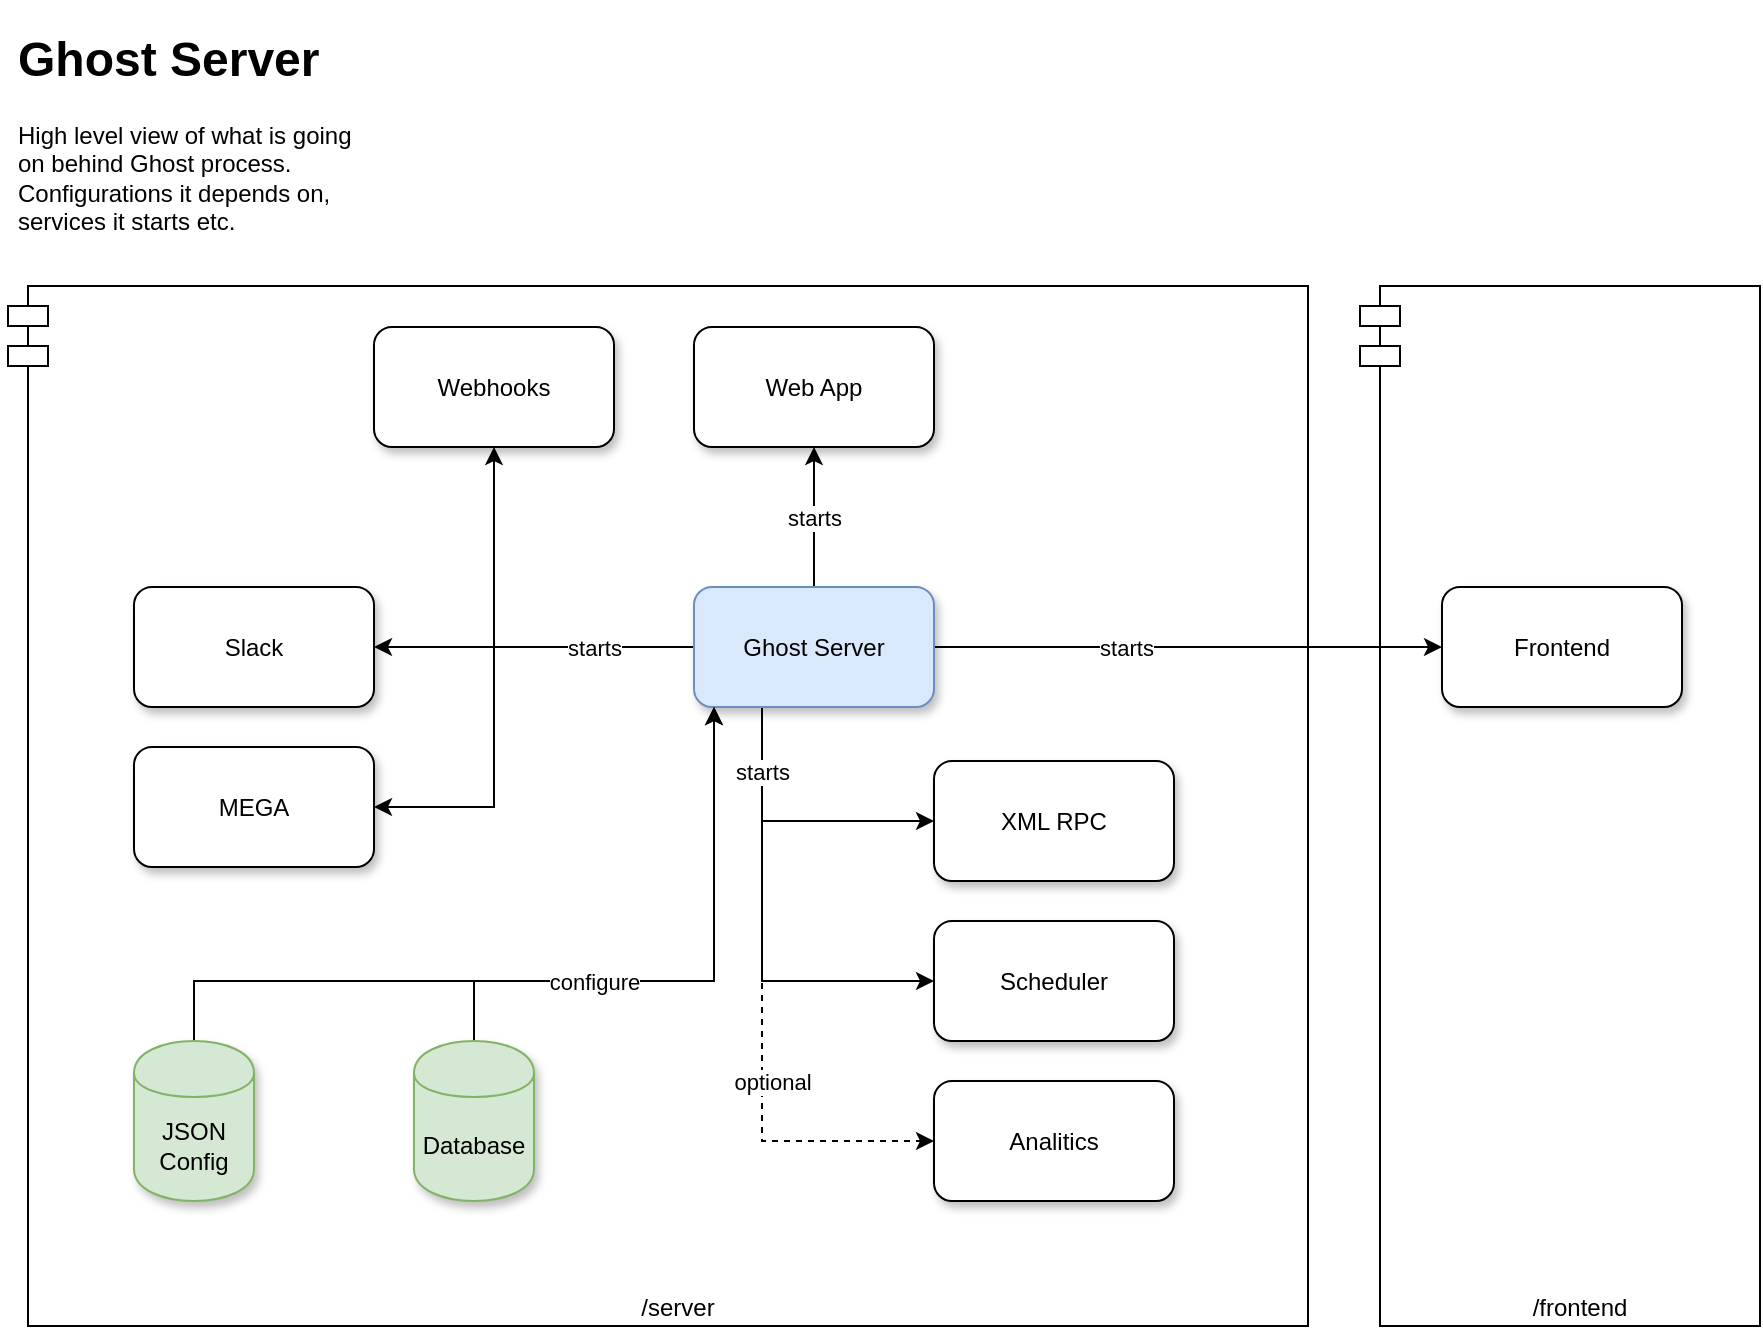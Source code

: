 <mxfile version="13.6.5" pages="7">
    <diagram id="6hGFLwfOUW9BJ-s0fimq" name="Ghost Server">
        <mxGraphModel dx="1190" dy="718" grid="1" gridSize="10" guides="1" tooltips="1" connect="1" arrows="1" fold="1" page="1" pageScale="1" pageWidth="1169" pageHeight="1654" math="1" shadow="0">
            <root>
                <mxCell id="0"/>
                <mxCell id="1" parent="0"/>
                <mxCell id="Ee4TZIyXvW2JWVN7nGGh-38" value="/frontend" style="shape=module;align=left;spacingLeft=20;align=center;verticalAlign=bottom;" vertex="1" parent="1">
                    <mxGeometry x="822" y="634" width="200" height="520" as="geometry"/>
                </mxCell>
                <mxCell id="Ee4TZIyXvW2JWVN7nGGh-37" value="/server" style="shape=module;align=left;spacingLeft=20;align=center;verticalAlign=bottom;horizontal=1;" vertex="1" parent="1">
                    <mxGeometry x="146" y="634" width="650" height="520" as="geometry"/>
                </mxCell>
                <mxCell id="4" style="edgeStyle=orthogonalEdgeStyle;rounded=0;orthogonalLoop=1;jettySize=auto;html=1;" parent="1" source="2" target="7" edge="1">
                    <mxGeometry relative="1" as="geometry">
                        <mxPoint x="559" y="724.5" as="targetPoint"/>
                    </mxGeometry>
                </mxCell>
                <mxCell id="Ee4TZIyXvW2JWVN7nGGh-39" value="starts" style="edgeLabel;html=1;align=center;verticalAlign=middle;resizable=0;points=[];" vertex="1" connectable="0" parent="4">
                    <mxGeometry x="-0.307" relative="1" as="geometry">
                        <mxPoint x="7.72" as="offset"/>
                    </mxGeometry>
                </mxCell>
                <mxCell id="20" style="edgeStyle=orthogonalEdgeStyle;rounded=0;orthogonalLoop=1;jettySize=auto;html=1;" parent="1" source="2" target="19" edge="1">
                    <mxGeometry relative="1" as="geometry"/>
                </mxCell>
                <mxCell id="21" value="starts" style="edgeStyle=orthogonalEdgeStyle;rounded=0;orthogonalLoop=1;jettySize=auto;html=1;entryX=0.5;entryY=1;entryDx=0;entryDy=0;" parent="1" source="2" target="11" edge="1">
                    <mxGeometry relative="1" as="geometry"/>
                </mxCell>
                <mxCell id="25" style="edgeStyle=orthogonalEdgeStyle;rounded=0;orthogonalLoop=1;jettySize=auto;html=1;entryX=0;entryY=0.5;entryDx=0;entryDy=0;" parent="1" source="2" target="24" edge="1">
                    <mxGeometry relative="1" as="geometry">
                        <Array as="points">
                            <mxPoint x="523" y="901.5"/>
                        </Array>
                    </mxGeometry>
                </mxCell>
                <mxCell id="27" style="edgeStyle=orthogonalEdgeStyle;rounded=0;orthogonalLoop=1;jettySize=auto;html=1;" parent="1" source="2" target="26" edge="1">
                    <mxGeometry relative="1" as="geometry"/>
                </mxCell>
                <mxCell id="29" value="starts" style="edgeStyle=orthogonalEdgeStyle;rounded=0;orthogonalLoop=1;jettySize=auto;html=1;entryX=1;entryY=0.5;entryDx=0;entryDy=0;" parent="1" source="2" target="28" edge="1">
                    <mxGeometry x="-0.583" relative="1" as="geometry">
                        <Array as="points">
                            <mxPoint x="389" y="814.5"/>
                            <mxPoint x="389" y="894.5"/>
                        </Array>
                        <mxPoint as="offset"/>
                    </mxGeometry>
                </mxCell>
                <mxCell id="33" style="edgeStyle=orthogonalEdgeStyle;rounded=0;orthogonalLoop=1;jettySize=auto;html=1;entryX=0;entryY=0.5;entryDx=0;entryDy=0;" parent="1" source="2" target="32" edge="1">
                    <mxGeometry relative="1" as="geometry">
                        <Array as="points">
                            <mxPoint x="523" y="981.5"/>
                        </Array>
                    </mxGeometry>
                </mxCell>
                <mxCell id="34" value="starts" style="edgeStyle=orthogonalEdgeStyle;rounded=0;orthogonalLoop=1;jettySize=auto;html=1;entryX=0;entryY=0.5;entryDx=0;entryDy=0;dashed=1;" parent="1" source="2" target="36" edge="1">
                    <mxGeometry x="-0.789" relative="1" as="geometry">
                        <mxPoint x="749" y="984.5" as="targetPoint"/>
                        <Array as="points">
                            <mxPoint x="523" y="1061.5"/>
                        </Array>
                        <mxPoint as="offset"/>
                    </mxGeometry>
                </mxCell>
                <mxCell id="35" value="optional" style="edgeLabel;html=1;align=center;verticalAlign=middle;resizable=0;points=[];" parent="34" vertex="1" connectable="0">
                    <mxGeometry x="0.42" y="3" relative="1" as="geometry">
                        <mxPoint x="2" y="-28.24" as="offset"/>
                    </mxGeometry>
                </mxCell>
                <mxCell id="2" value="Ghost Server" style="rounded=1;whiteSpace=wrap;html=1;shadow=1;comic=0;glass=0;fillColor=#dae8fc;strokeColor=#6c8ebf;" parent="1" vertex="1">
                    <mxGeometry x="489" y="784.5" width="120" height="60" as="geometry"/>
                </mxCell>
                <UserObject label="Frontend" link="data:page/id,UFLmCO15Q9zi7_ftlQIg" id="7">
                    <mxCell style="rounded=1;whiteSpace=wrap;html=1;shadow=1;" parent="1" vertex="1">
                        <mxGeometry x="863" y="784.5" width="120" height="60" as="geometry"/>
                    </mxCell>
                </UserObject>
                <UserObject label="Web App" link="data:page/id,0re-TScnrg3i2gEFAruG" id="11">
                    <mxCell style="rounded=1;whiteSpace=wrap;html=1;shadow=1;" parent="1" vertex="1">
                        <mxGeometry x="489" y="654.5" width="120" height="60" as="geometry"/>
                    </mxCell>
                </UserObject>
                <mxCell id="23" style="edgeStyle=orthogonalEdgeStyle;rounded=0;orthogonalLoop=1;jettySize=auto;html=1;" parent="1" source="17" target="2" edge="1">
                    <mxGeometry relative="1" as="geometry">
                        <Array as="points">
                            <mxPoint x="379" y="981.5"/>
                            <mxPoint x="499" y="981.5"/>
                        </Array>
                    </mxGeometry>
                </mxCell>
                <UserObject label="Database&lt;br&gt;" link="data:page/id,OxO4R8ADJZdM64jq0jgW" id="17">
                    <mxCell style="shape=cylinder;whiteSpace=wrap;html=1;boundedLbl=1;backgroundOutline=1;rounded=1;shadow=1;glass=0;comic=0;fillColor=#d5e8d4;strokeColor=#82b366;" parent="1" vertex="1">
                        <mxGeometry x="349" y="1011.5" width="60" height="80" as="geometry"/>
                    </mxCell>
                </UserObject>
                <mxCell id="19" value="Webhooks" style="rounded=1;whiteSpace=wrap;html=1;shadow=1;glass=0;comic=0;" parent="1" vertex="1">
                    <mxGeometry x="329" y="654.5" width="120" height="60" as="geometry"/>
                </mxCell>
                <object label="XML RPC" something="this is value" asdfasdf="rrrrrrrrrrrrr12" id="24">
                    <mxCell style="rounded=1;whiteSpace=wrap;html=1;shadow=1;glass=0;comic=0;" parent="1" vertex="1">
                        <mxGeometry x="609" y="871.5" width="120" height="60" as="geometry"/>
                    </mxCell>
                </object>
                <mxCell id="26" value="Slack" style="rounded=1;whiteSpace=wrap;html=1;shadow=1;glass=0;comic=0;" parent="1" vertex="1">
                    <mxGeometry x="209" y="784.5" width="120" height="60" as="geometry"/>
                </mxCell>
                <mxCell id="28" value="MEGA" style="rounded=1;whiteSpace=wrap;html=1;shadow=1;glass=0;comic=0;" parent="1" vertex="1">
                    <mxGeometry x="209" y="864.5" width="120" height="60" as="geometry"/>
                </mxCell>
                <mxCell id="31" value="configure" style="edgeStyle=orthogonalEdgeStyle;rounded=0;orthogonalLoop=1;jettySize=auto;html=1;" parent="1" source="30" target="2" edge="1">
                    <mxGeometry x="0.077" relative="1" as="geometry">
                        <Array as="points">
                            <mxPoint x="239" y="981.5"/>
                            <mxPoint x="499" y="981.5"/>
                        </Array>
                        <mxPoint x="549" y="844.5" as="targetPoint"/>
                        <mxPoint as="offset"/>
                    </mxGeometry>
                </mxCell>
                <mxCell id="30" value="JSON Config" style="shape=cylinder;whiteSpace=wrap;html=1;boundedLbl=1;backgroundOutline=1;rounded=1;shadow=1;glass=0;comic=0;fillColor=#d5e8d4;strokeColor=#82b366;" parent="1" vertex="1">
                    <mxGeometry x="209" y="1011.5" width="60" height="80" as="geometry"/>
                </mxCell>
                <mxCell id="32" value="Scheduler" style="rounded=1;whiteSpace=wrap;html=1;shadow=1;glass=0;comic=0;" parent="1" vertex="1">
                    <mxGeometry x="609" y="951.5" width="120" height="60" as="geometry"/>
                </mxCell>
                <mxCell id="36" value="Analitics" style="rounded=1;whiteSpace=wrap;html=1;shadow=1;glass=0;comic=0;" parent="1" vertex="1">
                    <mxGeometry x="609" y="1031.5" width="120" height="60" as="geometry"/>
                </mxCell>
                <mxCell id="2_TRXo6bR65gcqMLYoBD-38" value="&lt;h1&gt;Ghost Server&amp;nbsp;&lt;/h1&gt;&lt;p&gt;High level view of what is going on behind Ghost process. Configurations it depends on, services it starts etc.&lt;/p&gt;&lt;p&gt;.&lt;/p&gt;" style="text;html=1;strokeColor=none;fillColor=none;spacing=5;spacingTop=-20;whiteSpace=wrap;overflow=hidden;rounded=0;shadow=1;glass=0;comic=0;" parent="1" vertex="1">
                    <mxGeometry x="146" y="501" width="190" height="120" as="geometry"/>
                </mxCell>
            </root>
        </mxGraphModel>
    </diagram>
    <diagram id="0re-TScnrg3i2gEFAruG" name="Web App">
        <mxGraphModel dx="1190" dy="718" grid="1" gridSize="10" guides="1" tooltips="1" connect="1" arrows="1" fold="1" page="1" pageScale="1" pageWidth="1169" pageHeight="1654" background="none" math="0" shadow="0">
            <root>
                <mxCell id="g_Pk5co02SmgUgjOA1Wk-0"/>
                <mxCell id="g_Pk5co02SmgUgjOA1Wk-1" parent="g_Pk5co02SmgUgjOA1Wk-0"/>
                <mxCell id="MKcHbjZ_rWvG3aclOfxX-4" style="edgeStyle=orthogonalEdgeStyle;rounded=0;orthogonalLoop=1;jettySize=auto;html=1;entryX=0.443;entryY=1.022;entryDx=0;entryDy=0;entryPerimeter=0;" parent="g_Pk5co02SmgUgjOA1Wk-1" source="g_Pk5co02SmgUgjOA1Wk-2" target="MKcHbjZ_rWvG3aclOfxX-2" edge="1">
                    <mxGeometry relative="1" as="geometry">
                        <Array as="points">
                            <mxPoint x="530" y="191"/>
                        </Array>
                    </mxGeometry>
                </mxCell>
                <mxCell id="MKcHbjZ_rWvG3aclOfxX-5" style="edgeStyle=orthogonalEdgeStyle;rounded=0;orthogonalLoop=1;jettySize=auto;html=1;entryX=0.5;entryY=1;entryDx=0;entryDy=0;" parent="g_Pk5co02SmgUgjOA1Wk-1" source="g_Pk5co02SmgUgjOA1Wk-2" target="MKcHbjZ_rWvG3aclOfxX-3" edge="1">
                    <mxGeometry relative="1" as="geometry"/>
                </mxCell>
                <mxCell id="MKcHbjZ_rWvG3aclOfxX-15" style="edgeStyle=orthogonalEdgeStyle;rounded=0;orthogonalLoop=1;jettySize=auto;html=1;exitX=0;exitY=0.5;exitDx=0;exitDy=0;entryX=0.5;entryY=1;entryDx=0;entryDy=0;" parent="g_Pk5co02SmgUgjOA1Wk-1" source="g_Pk5co02SmgUgjOA1Wk-2" target="MKcHbjZ_rWvG3aclOfxX-7" edge="1">
                    <mxGeometry relative="1" as="geometry"/>
                </mxCell>
                <mxCell id="g_Pk5co02SmgUgjOA1Wk-2" value="Backend host" style="rounded=1;whiteSpace=wrap;html=1;shadow=1;" parent="g_Pk5co02SmgUgjOA1Wk-1" vertex="1">
                    <mxGeometry x="480" y="240" width="120" height="60" as="geometry"/>
                </mxCell>
                <mxCell id="MKcHbjZ_rWvG3aclOfxX-11" style="edgeStyle=orthogonalEdgeStyle;rounded=0;orthogonalLoop=1;jettySize=auto;html=1;" parent="g_Pk5co02SmgUgjOA1Wk-1" source="g_Pk5co02SmgUgjOA1Wk-3" target="MKcHbjZ_rWvG3aclOfxX-12" edge="1">
                    <mxGeometry relative="1" as="geometry">
                        <mxPoint x="680" y="540" as="targetPoint"/>
                    </mxGeometry>
                </mxCell>
                <mxCell id="MKcHbjZ_rWvG3aclOfxX-14" style="edgeStyle=orthogonalEdgeStyle;rounded=0;orthogonalLoop=1;jettySize=auto;html=1;entryX=0.5;entryY=1;entryDx=0;entryDy=0;" parent="g_Pk5co02SmgUgjOA1Wk-1" source="g_Pk5co02SmgUgjOA1Wk-3" target="MKcHbjZ_rWvG3aclOfxX-13" edge="1">
                    <mxGeometry relative="1" as="geometry"/>
                </mxCell>
                <mxCell id="g_Pk5co02SmgUgjOA1Wk-3" value="Frontend host" style="rounded=1;whiteSpace=wrap;html=1;shadow=1;" parent="g_Pk5co02SmgUgjOA1Wk-1" vertex="1">
                    <mxGeometry x="480" y="510" width="120" height="60" as="geometry"/>
                </mxCell>
                <mxCell id="MKcHbjZ_rWvG3aclOfxX-2" value="API" style="rounded=1;whiteSpace=wrap;html=1;shadow=1;glass=0;comic=0;" parent="g_Pk5co02SmgUgjOA1Wk-1" vertex="1">
                    <mxGeometry x="480" y="140" width="120" height="60" as="geometry"/>
                </mxCell>
                <mxCell id="MKcHbjZ_rWvG3aclOfxX-3" value="/.well-known" style="rounded=1;whiteSpace=wrap;html=1;shadow=1;glass=0;comic=0;" parent="g_Pk5co02SmgUgjOA1Wk-1" vertex="1">
                    <mxGeometry x="640" y="140" width="120" height="60" as="geometry"/>
                </mxCell>
                <mxCell id="MKcHbjZ_rWvG3aclOfxX-7" value="Session" style="rounded=1;whiteSpace=wrap;html=1;shadow=1;glass=0;comic=0;" parent="g_Pk5co02SmgUgjOA1Wk-1" vertex="1">
                    <mxGeometry x="320" y="140" width="120" height="60" as="geometry"/>
                </mxCell>
                <mxCell id="MKcHbjZ_rWvG3aclOfxX-12" value="Memebers" style="rounded=1;whiteSpace=wrap;html=1;" parent="g_Pk5co02SmgUgjOA1Wk-1" vertex="1">
                    <mxGeometry x="320" y="440" width="120" height="60" as="geometry"/>
                </mxCell>
                <mxCell id="MKcHbjZ_rWvG3aclOfxX-13" value="Site" style="rounded=1;whiteSpace=wrap;html=1;shadow=1;glass=0;comic=0;" parent="g_Pk5co02SmgUgjOA1Wk-1" vertex="1">
                    <mxGeometry x="640" y="440" width="120" height="60" as="geometry"/>
                </mxCell>
                <mxCell id="MKcHbjZ_rWvG3aclOfxX-16" value="&lt;h1&gt;Web App&lt;/h1&gt;&lt;p&gt;Set of express apps and middlewares hosting backend and frontend endpoints.&lt;/p&gt;" style="text;html=1;strokeColor=none;fillColor=none;spacing=5;spacingTop=-20;whiteSpace=wrap;overflow=hidden;rounded=0;shadow=1;glass=0;comic=0;" parent="g_Pk5co02SmgUgjOA1Wk-1" vertex="1">
                    <mxGeometry x="90" y="40" width="190" height="120" as="geometry"/>
                </mxCell>
            </root>
        </mxGraphModel>
    </diagram>
    <diagram id="UFLmCO15Q9zi7_ftlQIg" name="Frontend">
        <mxGraphModel dx="1190" dy="718" grid="0" gridSize="10" guides="1" tooltips="1" connect="1" arrows="1" fold="1" page="1" pageScale="1" pageWidth="1169" pageHeight="1654" math="0" shadow="0">
            <root>
                <mxCell id="-2ogQ-mcpYfprKZNykps-0"/>
                <mxCell id="-2ogQ-mcpYfprKZNykps-1" parent="-2ogQ-mcpYfprKZNykps-0"/>
                <UserObject label="Frontend" id="aiain1LydSn6yQZjgKEf-1">
                    <mxCell style="shape=module;align=left;spacingLeft=20;align=center;verticalAlign=top;" parent="-2ogQ-mcpYfprKZNykps-1" vertex="1">
                        <mxGeometry x="92" y="79" width="780" height="635" as="geometry"/>
                    </mxCell>
                </UserObject>
                <mxCell id="tUIy4McTz6vlUWnCyGM8-0" value="Apps (legacy)" style="rounded=1;whiteSpace=wrap;html=1;shadow=1;glass=0;comic=0;fillColor=#f5f5f5;strokeColor=#666666;fontColor=#333333;" parent="-2ogQ-mcpYfprKZNykps-1" vertex="1">
                    <mxGeometry x="130" y="630" width="120" height="60" as="geometry"/>
                </mxCell>
                <mxCell id="tUIy4McTz6vlUWnCyGM8-1" value="Theme Helpers" style="rounded=1;whiteSpace=wrap;html=1;shadow=1;glass=0;comic=0;" parent="-2ogQ-mcpYfprKZNykps-1" vertex="1">
                    <mxGeometry x="320" y="429" width="120" height="60" as="geometry"/>
                </mxCell>
                <mxCell id="tUIy4McTz6vlUWnCyGM8-2" value="Meta Data" style="rounded=1;whiteSpace=wrap;html=1;shadow=1;glass=0;comic=0;" parent="-2ogQ-mcpYfprKZNykps-1" vertex="1">
                    <mxGeometry x="320" y="328" width="120" height="60" as="geometry"/>
                </mxCell>
                <mxCell id="0vkX5XUgLVxQ25lSlyxC-1" style="edgeStyle=none;rounded=0;orthogonalLoop=1;jettySize=auto;html=1;endArrow=blockThin;endFill=1;strokeColor=#000000;" parent="-2ogQ-mcpYfprKZNykps-1" source="tUIy4McTz6vlUWnCyGM8-3" target="tUIy4McTz6vlUWnCyGM8-5" edge="1">
                    <mxGeometry relative="1" as="geometry"/>
                </mxCell>
                <UserObject label="Routing" link="data:page/id,C_X4WGgB-nsR-dm9dDzN" id="tUIy4McTz6vlUWnCyGM8-3">
                    <mxCell style="rounded=1;whiteSpace=wrap;html=1;shadow=1;glass=0;comic=0;" parent="-2ogQ-mcpYfprKZNykps-1" vertex="1">
                        <mxGeometry x="320" y="228" width="120" height="60" as="geometry"/>
                    </mxCell>
                </UserObject>
                <mxCell id="tUIy4McTz6vlUWnCyGM8-4" value="RSS" style="rounded=1;whiteSpace=wrap;html=1;shadow=1;glass=0;comic=0;" parent="-2ogQ-mcpYfprKZNykps-1" vertex="1">
                    <mxGeometry x="320" y="529" width="120" height="60" as="geometry"/>
                </mxCell>
                <mxCell id="0vkX5XUgLVxQ25lSlyxC-0" style="orthogonalLoop=1;jettySize=auto;html=1;endArrow=blockThin;endFill=1;rounded=0;strokeColor=#000000;" parent="-2ogQ-mcpYfprKZNykps-1" source="tUIy4McTz6vlUWnCyGM8-5" target="tUIy4McTz6vlUWnCyGM8-3" edge="1">
                    <mxGeometry relative="1" as="geometry"/>
                </mxCell>
                <mxCell id="tUIy4McTz6vlUWnCyGM8-5" value="URL Services" style="rounded=1;whiteSpace=wrap;html=1;shadow=1;glass=0;comic=0;" parent="-2ogQ-mcpYfprKZNykps-1" vertex="1">
                    <mxGeometry x="320" y="127" width="120" height="60" as="geometry"/>
                </mxCell>
                <mxCell id="BLvhViQUQS_d1v95HY8_-0" value="Sitemaps" style="rounded=1;whiteSpace=wrap;html=1;shadow=1;glass=0;comic=0;" parent="-2ogQ-mcpYfprKZNykps-1" vertex="1">
                    <mxGeometry x="320" y="630" width="120" height="60" as="geometry"/>
                </mxCell>
            </root>
        </mxGraphModel>
    </diagram>
    <diagram id="C_X4WGgB-nsR-dm9dDzN" name="Frontend.Routing">
        <mxGraphModel dx="1983" dy="1197" grid="0" gridSize="10" guides="1" tooltips="1" connect="1" arrows="1" fold="1" page="1" pageScale="1" pageWidth="1654" pageHeight="2336" math="0" shadow="0">
            <root>
                <mxCell id="RekACJvsXuy1EvEqW2vo-0"/>
                <mxCell id="RekACJvsXuy1EvEqW2vo-1" parent="RekACJvsXuy1EvEqW2vo-0"/>
                <mxCell id="1wqZQeD_Wqx-TBvpCGZq-1" value="Frongend.Routing" style="shape=module;align=left;spacingLeft=20;align=center;verticalAlign=top;fontStyle=1" parent="RekACJvsXuy1EvEqW2vo-1" vertex="1">
                    <mxGeometry x="260" y="537" width="1270" height="1053" as="geometry"/>
                </mxCell>
                <mxCell id="WQ7NFyPyE_2X4FJk83Yj-10" value="Controllers" style="shape=module;align=left;spacingLeft=20;align=center;verticalAlign=top;dashed=1;fontStyle=1" parent="RekACJvsXuy1EvEqW2vo-1" vertex="1">
                    <mxGeometry x="1140" y="563.5" width="340" height="1000" as="geometry"/>
                </mxCell>
                <mxCell id="WQ7NFyPyE_2X4FJk83Yj-1" value="channel" style="rounded=1;whiteSpace=wrap;html=1;fontStyle=1" parent="RekACJvsXuy1EvEqW2vo-1" vertex="1">
                    <mxGeometry x="1180" y="1300" width="260" height="110" as="geometry"/>
                </mxCell>
                <mxCell id="WQ7NFyPyE_2X4FJk83Yj-2" value="collection" style="rounded=1;whiteSpace=wrap;html=1;fontStyle=1" parent="RekACJvsXuy1EvEqW2vo-1" vertex="1">
                    <mxGeometry x="1180" y="1020" width="260" height="110" as="geometry"/>
                </mxCell>
                <mxCell id="WQ7NFyPyE_2X4FJk83Yj-3" value="entry" style="rounded=1;whiteSpace=wrap;html=1;fontStyle=1" parent="RekACJvsXuy1EvEqW2vo-1" vertex="1">
                    <mxGeometry x="1180" y="1160" width="260" height="110" as="geometry"/>
                </mxCell>
                <mxCell id="WQ7NFyPyE_2X4FJk83Yj-4" value="preview" style="rounded=1;whiteSpace=wrap;html=1;fontStyle=1" parent="RekACJvsXuy1EvEqW2vo-1" vertex="1">
                    <mxGeometry x="1180" y="740" width="260" height="110" as="geometry"/>
                </mxCell>
                <mxCell id="WQ7NFyPyE_2X4FJk83Yj-5" value="static" style="rounded=1;whiteSpace=wrap;html=1;fontStyle=1" parent="RekACJvsXuy1EvEqW2vo-1" vertex="1">
                    <mxGeometry x="1180" y="880" width="260" height="110" as="geometry"/>
                </mxCell>
                <mxCell id="WQ7NFyPyE_2X4FJk83Yj-6" value="rss&lt;span style=&quot;font-weight: normal&quot;&gt;&lt;br&gt;&lt;/span&gt;" style="rounded=1;whiteSpace=wrap;html=1;fontStyle=1" parent="RekACJvsXuy1EvEqW2vo-1" vertex="1">
                    <mxGeometry x="1180" y="1430" width="260" height="110" as="geometry"/>
                </mxCell>
                <mxCell id="WQ7NFyPyE_2X4FJk83Yj-7" value="unsubscribe" style="rounded=1;whiteSpace=wrap;html=1;fontStyle=1" parent="RekACJvsXuy1EvEqW2vo-1" vertex="1">
                    <mxGeometry x="1180" y="600" width="260" height="110" as="geometry"/>
                </mxCell>
                <mxCell id="WQ7NFyPyE_2X4FJk83Yj-11" value="Routers &#10;          EventEmmiter classes with instances of Express Routers" style="shape=module;align=right;spacingLeft=20;align=center;verticalAlign=top;dashed=1;fontStyle=1" parent="RekACJvsXuy1EvEqW2vo-1" vertex="1">
                    <mxGeometry x="300" y="563.5" width="640" height="1000" as="geometry"/>
                </mxCell>
                <mxCell id="WQ7NFyPyE_2X4FJk83Yj-13" style="edgeStyle=orthogonalEdgeStyle;rounded=0;orthogonalLoop=1;jettySize=auto;html=1;entryX=0;entryY=0.5;entryDx=0;entryDy=0;endArrow=blockThin;endFill=1;curved=1;" parent="RekACJvsXuy1EvEqW2vo-1" source="WQ7NFyPyE_2X4FJk83Yj-12" target="WQ7NFyPyE_2X4FJk83Yj-3" edge="1">
                    <mxGeometry relative="1" as="geometry"/>
                </mxCell>
                <mxCell id="tBC1Q4bOPodAJbTdn5lm-6" style="edgeStyle=orthogonalEdgeStyle;curved=1;rounded=0;orthogonalLoop=1;jettySize=auto;html=1;entryX=0;entryY=0.5;entryDx=0;entryDy=0;exitX=0;exitY=0.5;exitDx=0;exitDy=0;" parent="RekACJvsXuy1EvEqW2vo-1" source="WQ7NFyPyE_2X4FJk83Yj-12" target="qBjRENf8I2q7FmzrQZSH-5" edge="1">
                    <mxGeometry relative="1" as="geometry">
                        <mxPoint x="240" y="1360" as="targetPoint"/>
                        <Array as="points">
                            <mxPoint x="290" y="1215"/>
                            <mxPoint x="290" y="1355"/>
                        </Array>
                    </mxGeometry>
                </mxCell>
                <mxCell id="tBC1Q4bOPodAJbTdn5lm-11" style="edgeStyle=orthogonalEdgeStyle;curved=1;rounded=0;orthogonalLoop=1;jettySize=auto;html=1;dashed=1;entryX=0.75;entryY=1;entryDx=0;entryDy=0;" parent="RekACJvsXuy1EvEqW2vo-1" source="WQ7NFyPyE_2X4FJk83Yj-12" target="tBC1Q4bOPodAJbTdn5lm-7" edge="1">
                    <mxGeometry relative="1" as="geometry">
                        <mxPoint x="860" y="380" as="targetPoint"/>
                    </mxGeometry>
                </mxCell>
                <mxCell id="WQ7NFyPyE_2X4FJk83Yj-12" value="Static Pages" style="rounded=1;whiteSpace=wrap;html=1;fontStyle=1" parent="RekACJvsXuy1EvEqW2vo-1" vertex="1">
                    <mxGeometry x="340" y="1160" width="260" height="110" as="geometry"/>
                </mxCell>
                <mxCell id="WQ7NFyPyE_2X4FJk83Yj-18" style="edgeStyle=orthogonalEdgeStyle;rounded=0;orthogonalLoop=1;jettySize=auto;html=1;exitX=1;exitY=0.5;exitDx=0;exitDy=0;entryX=0;entryY=0.5;entryDx=0;entryDy=0;endArrow=blockThin;endFill=1;" parent="RekACJvsXuy1EvEqW2vo-1" source="WQ7NFyPyE_2X4FJk83Yj-14" target="WQ7NFyPyE_2X4FJk83Yj-5" edge="1">
                    <mxGeometry relative="1" as="geometry"/>
                </mxCell>
                <mxCell id="qBjRENf8I2q7FmzrQZSH-39" style="edgeStyle=orthogonalEdgeStyle;curved=1;rounded=0;orthogonalLoop=1;jettySize=auto;html=1;entryX=0.5;entryY=0;entryDx=0;entryDy=0;endArrow=block;endFill=1;strokeColor=#000000;" parent="RekACJvsXuy1EvEqW2vo-1" source="WQ7NFyPyE_2X4FJk83Yj-14" target="qBjRENf8I2q7FmzrQZSH-2" edge="1">
                    <mxGeometry relative="1" as="geometry"/>
                </mxCell>
                <mxCell id="tBC1Q4bOPodAJbTdn5lm-12" style="edgeStyle=orthogonalEdgeStyle;curved=1;rounded=0;orthogonalLoop=1;jettySize=auto;html=1;entryX=0;entryY=1;entryDx=0;entryDy=0;dashed=1;" parent="RekACJvsXuy1EvEqW2vo-1" source="WQ7NFyPyE_2X4FJk83Yj-14" target="tBC1Q4bOPodAJbTdn5lm-8" edge="1">
                    <mxGeometry relative="1" as="geometry"/>
                </mxCell>
                <mxCell id="WQ7NFyPyE_2X4FJk83Yj-14" value="Static Routes&lt;br&gt;&lt;hr&gt;&lt;span style=&quot;font-weight: normal&quot;&gt;Mounts routes based on routes.yaml&amp;nbsp;&lt;/span&gt;routes &lt;span style=&quot;font-weight: normal&quot;&gt;configuration&lt;/span&gt;" style="rounded=1;whiteSpace=wrap;html=1;fontStyle=1" parent="RekACJvsXuy1EvEqW2vo-1" vertex="1">
                    <mxGeometry x="340" y="880" width="260" height="110" as="geometry"/>
                </mxCell>
                <mxCell id="qBjRENf8I2q7FmzrQZSH-1" style="edgeStyle=none;rounded=0;orthogonalLoop=1;jettySize=auto;html=1;endArrow=blockThin;endFill=1;strokeColor=#000000;" parent="RekACJvsXuy1EvEqW2vo-1" source="qBjRENf8I2q7FmzrQZSH-0" target="WQ7NFyPyE_2X4FJk83Yj-4" edge="1">
                    <mxGeometry relative="1" as="geometry"/>
                </mxCell>
                <mxCell id="qBjRENf8I2q7FmzrQZSH-0" value="Preview&lt;br class=&quot;Apple-interchange-newline&quot;&gt;&lt;hr&gt;&lt;span style=&quot;font-weight: normal&quot;&gt;handles&amp;nbsp;&lt;/span&gt;/p/:uuid/&lt;span style=&quot;font-weight: normal&quot;&gt;&amp;nbsp;routes for post previews&lt;/span&gt;" style="rounded=1;whiteSpace=wrap;html=1;fontStyle=1" parent="RekACJvsXuy1EvEqW2vo-1" vertex="1">
                    <mxGeometry x="340" y="740" width="260" height="110" as="geometry"/>
                </mxCell>
                <mxCell id="qBjRENf8I2q7FmzrQZSH-37" style="rounded=0;orthogonalLoop=1;jettySize=auto;html=1;endArrow=blockThin;endFill=1;strokeColor=#000000;" parent="RekACJvsXuy1EvEqW2vo-1" source="qBjRENf8I2q7FmzrQZSH-2" target="WQ7NFyPyE_2X4FJk83Yj-6" edge="1">
                    <mxGeometry relative="1" as="geometry"/>
                </mxCell>
                <mxCell id="qBjRENf8I2q7FmzrQZSH-2" value="RSS&lt;br class=&quot;Apple-interchange-newline&quot;&gt;&lt;hr&gt;&lt;span style=&quot;font-weight: normal&quot;&gt;handles&amp;nbsp;&lt;/span&gt;/rss/&lt;span style=&quot;font-weight: normal&quot;&gt;&amp;nbsp;routes assigned to collections/taxonomies/static routes&lt;br&gt;&lt;/span&gt;" style="rounded=1;whiteSpace=wrap;html=1;fontStyle=1" parent="RekACJvsXuy1EvEqW2vo-1" vertex="1">
                    <mxGeometry x="650" y="1430" width="260" height="110" as="geometry"/>
                </mxCell>
                <mxCell id="qBjRENf8I2q7FmzrQZSH-40" style="edgeStyle=orthogonalEdgeStyle;curved=1;rounded=0;orthogonalLoop=1;jettySize=auto;html=1;endArrow=block;endFill=1;strokeColor=#000000;" parent="RekACJvsXuy1EvEqW2vo-1" source="qBjRENf8I2q7FmzrQZSH-5" target="qBjRENf8I2q7FmzrQZSH-2" edge="1">
                    <mxGeometry relative="1" as="geometry"/>
                </mxCell>
                <mxCell id="tBC1Q4bOPodAJbTdn5lm-13" style="edgeStyle=orthogonalEdgeStyle;curved=1;rounded=0;orthogonalLoop=1;jettySize=auto;html=1;dashed=1;entryX=0;entryY=1;entryDx=0;entryDy=0;" parent="RekACJvsXuy1EvEqW2vo-1" source="qBjRENf8I2q7FmzrQZSH-5" target="tBC1Q4bOPodAJbTdn5lm-8" edge="1">
                    <mxGeometry relative="1" as="geometry">
                        <mxPoint x="860" y="380" as="targetPoint"/>
                    </mxGeometry>
                </mxCell>
                <mxCell id="qBjRENf8I2q7FmzrQZSH-5" value="Taxonomy&lt;br class=&quot;Apple-interchange-newline&quot;&gt;&lt;hr&gt;&lt;span style=&quot;font-weight: normal&quot;&gt;Mounts routes based on routes.yaml&amp;nbsp;&lt;/span&gt;taxonomies&amp;nbsp;&lt;span style=&quot;font-weight: normal&quot;&gt;configuration&lt;/span&gt;" style="rounded=1;whiteSpace=wrap;html=1;fontStyle=1" parent="RekACJvsXuy1EvEqW2vo-1" vertex="1">
                    <mxGeometry x="340" y="1300" width="260" height="110" as="geometry"/>
                </mxCell>
                <mxCell id="qBjRENf8I2q7FmzrQZSH-7" style="edgeStyle=none;rounded=0;orthogonalLoop=1;jettySize=auto;html=1;endArrow=blockThin;endFill=1;strokeColor=#000000;" parent="RekACJvsXuy1EvEqW2vo-1" source="qBjRENf8I2q7FmzrQZSH-6" target="WQ7NFyPyE_2X4FJk83Yj-7" edge="1">
                    <mxGeometry relative="1" as="geometry"/>
                </mxCell>
                <mxCell id="qBjRENf8I2q7FmzrQZSH-38" style="edgeStyle=orthogonalEdgeStyle;rounded=0;orthogonalLoop=1;jettySize=auto;html=1;entryX=0.5;entryY=0;entryDx=0;entryDy=0;endArrow=block;endFill=1;strokeColor=#000000;curved=1;" parent="RekACJvsXuy1EvEqW2vo-1" source="qBjRENf8I2q7FmzrQZSH-8" target="qBjRENf8I2q7FmzrQZSH-2" edge="1">
                    <mxGeometry relative="1" as="geometry"/>
                </mxCell>
                <mxCell id="qBjRENf8I2q7FmzrQZSH-8" value="Collection&lt;br class=&quot;Apple-interchange-newline&quot;&gt;&lt;hr&gt;&lt;span style=&quot;font-weight: normal&quot;&gt;Mounts routes based on routes.yaml&amp;nbsp;&lt;/span&gt;collections&amp;nbsp;&lt;span style=&quot;font-weight: normal&quot;&gt;configuration&lt;/span&gt;" style="rounded=1;whiteSpace=wrap;html=1;fontStyle=1" parent="RekACJvsXuy1EvEqW2vo-1" vertex="1">
                    <mxGeometry x="340" y="1020" width="260" height="110" as="geometry"/>
                </mxCell>
                <mxCell id="qBjRENf8I2q7FmzrQZSH-17" value="&lt;b&gt;&lt;font style=&quot;font-size: 21px&quot;&gt;Complete legend&lt;/font&gt;&lt;/b&gt;" style="shape=note;whiteSpace=wrap;html=1;size=14;verticalAlign=top;align=left;spacingTop=-6;dashed=1;" parent="RekACJvsXuy1EvEqW2vo-1" vertex="1">
                    <mxGeometry x="30" y="537" width="200" height="433" as="geometry"/>
                </mxCell>
                <mxCell id="qBjRENf8I2q7FmzrQZSH-23" style="edgeStyle=orthogonalEdgeStyle;curved=1;rounded=0;orthogonalLoop=1;jettySize=auto;html=1;entryX=0;entryY=0.5;entryDx=0;entryDy=0;endArrow=blockThin;endFill=1;strokeColor=#000000;exitX=0;exitY=0.5;exitDx=0;exitDy=0;" parent="RekACJvsXuy1EvEqW2vo-1" source="qBjRENf8I2q7FmzrQZSH-0" target="WQ7NFyPyE_2X4FJk83Yj-14" edge="1">
                    <mxGeometry relative="1" as="geometry">
                        <Array as="points">
                            <mxPoint x="290" y="795"/>
                            <mxPoint x="290" y="935"/>
                        </Array>
                    </mxGeometry>
                </mxCell>
                <mxCell id="qBjRENf8I2q7FmzrQZSH-24" style="edgeStyle=orthogonalEdgeStyle;curved=1;rounded=0;orthogonalLoop=1;jettySize=auto;html=1;entryX=0;entryY=0.5;entryDx=0;entryDy=0;endArrow=blockThin;endFill=1;strokeColor=#000000;exitX=0;exitY=0.5;exitDx=0;exitDy=0;" parent="RekACJvsXuy1EvEqW2vo-1" source="qBjRENf8I2q7FmzrQZSH-8" target="WQ7NFyPyE_2X4FJk83Yj-12" edge="1">
                    <mxGeometry relative="1" as="geometry">
                        <Array as="points">
                            <mxPoint x="290" y="1075"/>
                            <mxPoint x="290" y="1215"/>
                        </Array>
                    </mxGeometry>
                </mxCell>
                <mxCell id="qBjRENf8I2q7FmzrQZSH-25" style="edgeStyle=orthogonalEdgeStyle;curved=1;rounded=0;orthogonalLoop=1;jettySize=auto;html=1;entryX=0;entryY=0.5;entryDx=0;entryDy=0;endArrow=blockThin;endFill=1;strokeColor=#000000;exitX=0;exitY=0.5;exitDx=0;exitDy=0;" parent="RekACJvsXuy1EvEqW2vo-1" source="WQ7NFyPyE_2X4FJk83Yj-14" target="qBjRENf8I2q7FmzrQZSH-8" edge="1">
                    <mxGeometry relative="1" as="geometry">
                        <Array as="points">
                            <mxPoint x="290" y="935"/>
                            <mxPoint x="290" y="1075"/>
                        </Array>
                    </mxGeometry>
                </mxCell>
                <mxCell id="qBjRENf8I2q7FmzrQZSH-27" style="edgeStyle=orthogonalEdgeStyle;curved=1;rounded=0;orthogonalLoop=1;jettySize=auto;html=1;entryX=0;entryY=0.5;entryDx=0;entryDy=0;endArrow=blockThin;endFill=1;strokeColor=#000000;exitX=0;exitY=0.5;exitDx=0;exitDy=0;" parent="RekACJvsXuy1EvEqW2vo-1" source="qBjRENf8I2q7FmzrQZSH-6" target="qBjRENf8I2q7FmzrQZSH-0" edge="1">
                    <mxGeometry relative="1" as="geometry">
                        <Array as="points">
                            <mxPoint x="290" y="655"/>
                            <mxPoint x="290" y="795"/>
                        </Array>
                    </mxGeometry>
                </mxCell>
                <mxCell id="qBjRENf8I2q7FmzrQZSH-32" style="edgeStyle=orthogonalEdgeStyle;curved=1;rounded=0;orthogonalLoop=1;jettySize=auto;html=1;entryX=0;entryY=0.5;entryDx=0;entryDy=0;endArrow=blockThin;endFill=1;strokeColor=#000000;exitX=0;exitY=0.5;exitDx=0;exitDy=0;" parent="RekACJvsXuy1EvEqW2vo-1" source="qBjRENf8I2q7FmzrQZSH-5" target="qBjRENf8I2q7FmzrQZSH-31" edge="1">
                    <mxGeometry relative="1" as="geometry">
                        <Array as="points">
                            <mxPoint x="290" y="1355"/>
                            <mxPoint x="290" y="1485"/>
                        </Array>
                    </mxGeometry>
                </mxCell>
                <mxCell id="tBC1Q4bOPodAJbTdn5lm-5" value="&lt;font style=&quot;font-size: 16px&quot;&gt;initializes routers one by one&lt;/font&gt;" style="edgeStyle=orthogonalEdgeStyle;curved=1;rounded=0;orthogonalLoop=1;jettySize=auto;html=1;" parent="RekACJvsXuy1EvEqW2vo-1" source="qBjRENf8I2q7FmzrQZSH-18" target="qBjRENf8I2q7FmzrQZSH-6" edge="1">
                    <mxGeometry x="-0.455" relative="1" as="geometry">
                        <mxPoint as="offset"/>
                    </mxGeometry>
                </mxCell>
                <mxCell id="qBjRENf8I2q7FmzrQZSH-18" value="Bootstrap&lt;br&gt;&lt;hr&gt;&lt;span style=&quot;font-weight: normal&quot;&gt;initialize + starts all routes&lt;/span&gt;" style="rounded=1;whiteSpace=wrap;html=1;fontStyle=1" parent="RekACJvsXuy1EvEqW2vo-1" vertex="1">
                    <mxGeometry x="340" y="380" width="260" height="110" as="geometry"/>
                </mxCell>
                <mxCell id="qBjRENf8I2q7FmzrQZSH-6" value="Unsubscribe&lt;br class=&quot;Apple-interchange-newline&quot;&gt;&lt;hr&gt;&lt;span style=&quot;font-weight: normal&quot;&gt;handles static&amp;nbsp;&lt;/span&gt;/unsubscribe/&lt;span style=&quot;font-weight: normal&quot;&gt;&amp;nbsp; route for members&lt;/span&gt;" style="rounded=1;whiteSpace=wrap;html=1;fontStyle=1" parent="RekACJvsXuy1EvEqW2vo-1" vertex="1">
                    <mxGeometry x="340" y="600" width="260" height="110" as="geometry"/>
                </mxCell>
                <mxCell id="qBjRENf8I2q7FmzrQZSH-31" value="Apps (legacy)" style="rounded=1;whiteSpace=wrap;html=1;fontStyle=1;fillColor=#f5f5f5;strokeColor=#666666;fontColor=#333333;" parent="RekACJvsXuy1EvEqW2vo-1" vertex="1">
                    <mxGeometry x="340" y="1430" width="260" height="110" as="geometry"/>
                </mxCell>
                <UserObject label="URL Services" link="data:page/id,YOJvxgon9z65qMP7UQmv" id="tBC1Q4bOPodAJbTdn5lm-7">
                    <mxCell style="rounded=1;whiteSpace=wrap;html=1;" parent="RekACJvsXuy1EvEqW2vo-1" vertex="1">
                        <mxGeometry x="670" y="240" width="203" height="110" as="geometry"/>
                    </mxCell>
                </UserObject>
                <mxCell id="tBC1Q4bOPodAJbTdn5lm-8" value="Sitemap" style="rounded=1;whiteSpace=wrap;html=1;" parent="RekACJvsXuy1EvEqW2vo-1" vertex="1">
                    <mxGeometry x="823" y="240" width="210" height="110" as="geometry"/>
                </mxCell>
                <UserObject label="&lt;font style=&quot;font-size: 16px&quot;&gt;emits '&lt;b&gt;router.created&lt;/b&gt;' event&lt;br&gt;when finished initializing&lt;br&gt;&lt;/font&gt;" id="tBC1Q4bOPodAJbTdn5lm-9">
                    <mxCell style="edgeStyle=orthogonalEdgeStyle;curved=1;rounded=0;orthogonalLoop=1;jettySize=auto;html=1;entryX=0.75;entryY=1;entryDx=0;entryDy=0;dashed=1;exitX=1;exitY=0.5;exitDx=0;exitDy=0;" parent="RekACJvsXuy1EvEqW2vo-1" source="qBjRENf8I2q7FmzrQZSH-8" target="tBC1Q4bOPodAJbTdn5lm-7" edge="1">
                        <mxGeometry x="0.896" y="-11" relative="1" as="geometry">
                            <mxPoint y="1" as="offset"/>
                        </mxGeometry>
                    </mxCell>
                </UserObject>
                <mxCell id="cnSx0iLZZQ_Tj-q_MjWv-0" value="" style="endArrow=none;dashed=1;html=1;" parent="RekACJvsXuy1EvEqW2vo-1" edge="1">
                    <mxGeometry width="50" height="50" relative="1" as="geometry">
                        <mxPoint x="40" y="635" as="sourcePoint"/>
                        <mxPoint x="90" y="585" as="targetPoint"/>
                    </mxGeometry>
                </mxCell>
                <mxCell id="cnSx0iLZZQ_Tj-q_MjWv-1" value="&lt;font style=&quot;font-size: 16px&quot;&gt;- component&lt;br&gt;&lt;/font&gt;" style="text;html=1;strokeColor=none;fillColor=none;align=center;verticalAlign=middle;whiteSpace=wrap;rounded=0;" parent="RekACJvsXuy1EvEqW2vo-1" vertex="1">
                    <mxGeometry x="100" y="650" width="130" height="20" as="geometry"/>
                </mxCell>
                <mxCell id="cnSx0iLZZQ_Tj-q_MjWv-2" value="" style="rounded=1;whiteSpace=wrap;html=1;" parent="RekACJvsXuy1EvEqW2vo-1" vertex="1">
                    <mxGeometry x="40" y="650" width="50" height="30" as="geometry"/>
                </mxCell>
                <mxCell id="cnSx0iLZZQ_Tj-q_MjWv-3" value="&lt;font style=&quot;font-size: 16px&quot;&gt;- emited event&lt;/font&gt;" style="text;html=1;strokeColor=none;fillColor=none;align=center;verticalAlign=middle;whiteSpace=wrap;rounded=0;" parent="RekACJvsXuy1EvEqW2vo-1" vertex="1">
                    <mxGeometry x="100" y="590" width="130" height="20" as="geometry"/>
                </mxCell>
                <mxCell id="cnSx0iLZZQ_Tj-q_MjWv-4" value="" style="endArrow=classic;html=1;entryX=0.4;entryY=0.423;entryDx=0;entryDy=0;entryPerimeter=0;" parent="RekACJvsXuy1EvEqW2vo-1" target="qBjRENf8I2q7FmzrQZSH-17" edge="1">
                    <mxGeometry width="50" height="50" relative="1" as="geometry">
                        <mxPoint x="50" y="720" as="sourcePoint"/>
                        <mxPoint x="50" y="700" as="targetPoint"/>
                        <Array as="points">
                            <mxPoint x="80" y="720"/>
                        </Array>
                    </mxGeometry>
                </mxCell>
                <mxCell id="cnSx0iLZZQ_Tj-q_MjWv-5" value="&lt;font style=&quot;font-size: 16px&quot;&gt;- instanciates&lt;br&gt;&lt;/font&gt;" style="text;html=1;strokeColor=none;fillColor=none;align=center;verticalAlign=middle;whiteSpace=wrap;rounded=0;" parent="RekACJvsXuy1EvEqW2vo-1" vertex="1">
                    <mxGeometry x="100" y="710" width="130" height="20" as="geometry"/>
                </mxCell>
                <mxCell id="cnSx0iLZZQ_Tj-q_MjWv-6" value="&lt;h1&gt;Frontend routing component&lt;/h1&gt;&lt;p&gt;Describe ins and outs in one paragrap here!.&lt;/p&gt;" style="text;html=1;strokeColor=none;fillColor=none;spacing=5;spacingTop=-20;whiteSpace=wrap;overflow=hidden;rounded=0;align=right;" parent="RekACJvsXuy1EvEqW2vo-1" vertex="1">
                    <mxGeometry x="30" y="51" width="381" height="120" as="geometry"/>
                </mxCell>
            </root>
        </mxGraphModel>
    </diagram>
    <diagram id="YOJvxgon9z65qMP7UQmv" name="Frontend.URLServices">
        &#xa;
        <mxGraphModel dx="1448" dy="918" grid="1" gridSize="10" guides="1" tooltips="1" connect="1" arrows="1" fold="1" page="1" pageScale="1" pageWidth="1654" pageHeight="2336" math="0" shadow="0">
            &#xa;
            <root>
                &#xa;
                <mxCell id="NBr4smxvO_jZqGxVLhJU-0"/>
                &#xa;
                <mxCell id="NBr4smxvO_jZqGxVLhJU-1" parent="NBr4smxvO_jZqGxVLhJU-0"/>
                &#xa;
                <mxCell id="IhWRhrdp51GuF3P_AUua-5" value="Frontend.URLServices&#10;" style="shape=module;align=left;spacingLeft=20;align=center;verticalAlign=top;" vertex="1" parent="NBr4smxvO_jZqGxVLhJU-1">
                    &#xa;
                    <mxGeometry x="330" y="50" width="900" height="620" as="geometry"/>
                    &#xa;
                </mxCell>
                &#xa;
                <mxCell id="IhWRhrdp51GuF3P_AUua-0" value="(API) Resources" style="shape=cylinder;whiteSpace=wrap;html=1;boundedLbl=1;backgroundOutline=1;" vertex="1" parent="NBr4smxvO_jZqGxVLhJU-1">
                    &#xa;
                    <mxGeometry x="540" y="250" width="90" height="180" as="geometry"/>
                    &#xa;
                </mxCell>
                &#xa;
                <mxCell id="c-RhR1-xSah1XEcXvLbJ-0" style="edgeStyle=orthogonalEdgeStyle;curved=1;rounded=0;orthogonalLoop=1;jettySize=auto;html=1;dashed=1;" edge="1" parent="NBr4smxvO_jZqGxVLhJU-1" source="IhWRhrdp51GuF3P_AUua-1" target="IhWRhrdp51GuF3P_AUua-4">
                    &#xa;
                    <mxGeometry relative="1" as="geometry"/>
                    &#xa;
                </mxCell>
                &#xa;
                <mxCell id="c-RhR1-xSah1XEcXvLbJ-1" value="Adds URLs to" style="edgeLabel;html=1;align=center;verticalAlign=middle;resizable=0;points=[];" vertex="1" connectable="0" parent="c-RhR1-xSah1XEcXvLbJ-0">
                    &#xa;
                    <mxGeometry x="-0.152" y="-21" relative="1" as="geometry">
                        &#xa;
                        <mxPoint as="offset"/>
                        &#xa;
                    </mxGeometry>
                    &#xa;
                </mxCell>
                &#xa;
                <mxCell id="IhWRhrdp51GuF3P_AUua-1" value="URL Generator" style="rounded=1;whiteSpace=wrap;html=1;" vertex="1" parent="NBr4smxvO_jZqGxVLhJU-1">
                    &#xa;
                    <mxGeometry x="750" y="250" width="120" height="60" as="geometry"/>
                    &#xa;
                </mxCell>
                &#xa;
                <mxCell id="IhWRhrdp51GuF3P_AUua-3" value="populates" style="edgeStyle=orthogonalEdgeStyle;curved=1;rounded=0;orthogonalLoop=1;jettySize=auto;html=1;entryX=1;entryY=0.833;entryDx=0;entryDy=0;entryPerimeter=0;dashed=1;" edge="1" parent="NBr4smxvO_jZqGxVLhJU-1" source="IhWRhrdp51GuF3P_AUua-2" target="IhWRhrdp51GuF3P_AUua-0">
                    &#xa;
                    <mxGeometry relative="1" as="geometry"/>
                    &#xa;
                </mxCell>
                &#xa;
                <mxCell id="IhWRhrdp51GuF3P_AUua-2" value="URL Service" style="rounded=1;whiteSpace=wrap;html=1;" vertex="1" parent="NBr4smxvO_jZqGxVLhJU-1">
                    &#xa;
                    <mxGeometry x="750" y="370" width="120" height="60" as="geometry"/>
                    &#xa;
                </mxCell>
                &#xa;
                <mxCell id="IhWRhrdp51GuF3P_AUua-4" value="URLs" style="rounded=1;whiteSpace=wrap;html=1;" vertex="1" parent="NBr4smxvO_jZqGxVLhJU-1">
                    &#xa;
                    <mxGeometry x="920" y="370" width="120" height="60" as="geometry"/>
                    &#xa;
                </mxCell>
                &#xa;
                <mxCell id="IhWRhrdp51GuF3P_AUua-6" value="" style="endArrow=classic;html=1;dashed=1;entryX=0.5;entryY=1;entryDx=0;entryDy=0;" edge="1" parent="NBr4smxvO_jZqGxVLhJU-1" target="IhWRhrdp51GuF3P_AUua-2">
                    &#xa;
                    <mxGeometry width="50" height="50" relative="1" as="geometry">
                        &#xa;
                        <mxPoint x="810" y="750" as="sourcePoint"/>
                        &#xa;
                        <mxPoint x="740" y="420" as="targetPoint"/>
                        &#xa;
                    </mxGeometry>
                    &#xa;
                </mxCell>
                &#xa;
                <mxCell id="e_wlB-JSkLcLn3C9t5Zs-0" value="&lt;span style=&quot;line-height: 100%&quot;&gt;&lt;font style=&quot;font-size: 14px&quot;&gt;emits 'router.created' event&lt;/font&gt;&lt;/span&gt;&lt;span style=&quot;font-size: 20px&quot;&gt;&lt;br&gt;&lt;/span&gt;" style="edgeLabel;html=1;align=center;verticalAlign=middle;resizable=0;points=[];" vertex="1" connectable="0" parent="IhWRhrdp51GuF3P_AUua-6">
                    &#xa;
                    <mxGeometry x="-0.529" y="-3" relative="1" as="geometry">
                        &#xa;
                        <mxPoint x="-3" y="45" as="offset"/>
                        &#xa;
                    </mxGeometry>
                    &#xa;
                </mxCell>
                &#xa;
                <UserObject label="Frontend.Routing" link="data:page/id,C_X4WGgB-nsR-dm9dDzN" id="IhWRhrdp51GuF3P_AUua-7">
                    &#xa;
                    <mxCell style="shape=module;align=left;spacingLeft=20;align=center;verticalAlign=top;" vertex="1" parent="NBr4smxvO_jZqGxVLhJU-1">
                        &#xa;
                        <mxGeometry x="720" y="750" width="182" height="70" as="geometry"/>
                        &#xa;
                    </mxCell>
                    &#xa;
                </UserObject>
                &#xa;
            </root>
            &#xa;
        </mxGraphModel>
        &#xa;
    </diagram>
    <diagram id="ES0HiWzcd9qUHCjdIbyD" name="Frontend.Sitemap">
        &#xa;
        <mxGraphModel dx="1231" dy="780" grid="1" gridSize="10" guides="1" tooltips="1" connect="1" arrows="1" fold="1" page="1" pageScale="1" pageWidth="1654" pageHeight="2336" math="0" shadow="0">
            &#xa;
            <root>
                &#xa;
                <mxCell id="vH5alpcxzZVGYlUf3r8a-0"/>
                &#xa;
                <mxCell id="vH5alpcxzZVGYlUf3r8a-1" parent="vH5alpcxzZVGYlUf3r8a-0"/>
                &#xa;
            </root>
            &#xa;
        </mxGraphModel>
        &#xa;
    </diagram>
    <diagram id="OxO4R8ADJZdM64jq0jgW" name="DB Schema">
        &#xa;
        <mxGraphModel dx="1190" dy="718" grid="1" gridSize="10" guides="1" tooltips="1" connect="1" arrows="1" fold="1" page="1" pageScale="1" pageWidth="1169" pageHeight="1654" math="0" shadow="0">
            &#xa;
            <root>
                &#xa;
                <mxCell id="jiV_aFNH-dCE75jdKbzh-0"/>
                &#xa;
                <mxCell id="jiV_aFNH-dCE75jdKbzh-1" parent="jiV_aFNH-dCE75jdKbzh-0"/>
                &#xa;
                <mxCell id="bbJmEMgzMB4xrOlxyJMR-0" value="Post" style="swimlane;fontStyle=0;childLayout=stackLayout;horizontal=1;startSize=26;horizontalStack=0;resizeParent=1;resizeParentMax=0;resizeLast=0;collapsible=1;marginBottom=0;align=center;fontSize=14;rounded=1;shadow=1;glass=0;comic=0;" parent="jiV_aFNH-dCE75jdKbzh-1" vertex="1">
                    &#xa;
                    <mxGeometry x="330" y="420" width="160" height="104" as="geometry"/>
                    &#xa;
                </mxCell>
                &#xa;
                <mxCell id="bbJmEMgzMB4xrOlxyJMR-1" value="id&#10;" style="text;strokeColor=none;fillColor=none;spacingLeft=4;spacingRight=4;overflow=hidden;rotatable=0;points=[[0,0.5],[1,0.5]];portConstraint=eastwest;fontSize=12;" parent="bbJmEMgzMB4xrOlxyJMR-0" vertex="1">
                    &#xa;
                    <mxGeometry y="26" width="160" height="26" as="geometry"/>
                    &#xa;
                </mxCell>
                &#xa;
                <mxCell id="bbJmEMgzMB4xrOlxyJMR-2" value="title" style="text;strokeColor=none;fillColor=none;spacingLeft=4;spacingRight=4;overflow=hidden;rotatable=0;points=[[0,0.5],[1,0.5]];portConstraint=eastwest;fontSize=12;" parent="bbJmEMgzMB4xrOlxyJMR-0" vertex="1">
                    &#xa;
                    <mxGeometry y="52" width="160" height="26" as="geometry"/>
                    &#xa;
                </mxCell>
                &#xa;
                <mxCell id="bbJmEMgzMB4xrOlxyJMR-3" value="mobiledoc" style="text;strokeColor=none;fillColor=none;spacingLeft=4;spacingRight=4;overflow=hidden;rotatable=0;points=[[0,0.5],[1,0.5]];portConstraint=eastwest;fontSize=12;" parent="bbJmEMgzMB4xrOlxyJMR-0" vertex="1">
                    &#xa;
                    <mxGeometry y="78" width="160" height="26" as="geometry"/>
                    &#xa;
                </mxCell>
                &#xa;
            </root>
            &#xa;
        </mxGraphModel>
        &#xa;
    </diagram>
</mxfile>